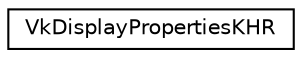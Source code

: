 digraph "Graphical Class Hierarchy"
{
 // LATEX_PDF_SIZE
  edge [fontname="Helvetica",fontsize="10",labelfontname="Helvetica",labelfontsize="10"];
  node [fontname="Helvetica",fontsize="10",shape=record];
  rankdir="LR";
  Node0 [label="VkDisplayPropertiesKHR",height=0.2,width=0.4,color="black", fillcolor="white", style="filled",URL="$dc/d9e/structVkDisplayPropertiesKHR.html",tooltip=" "];
}
